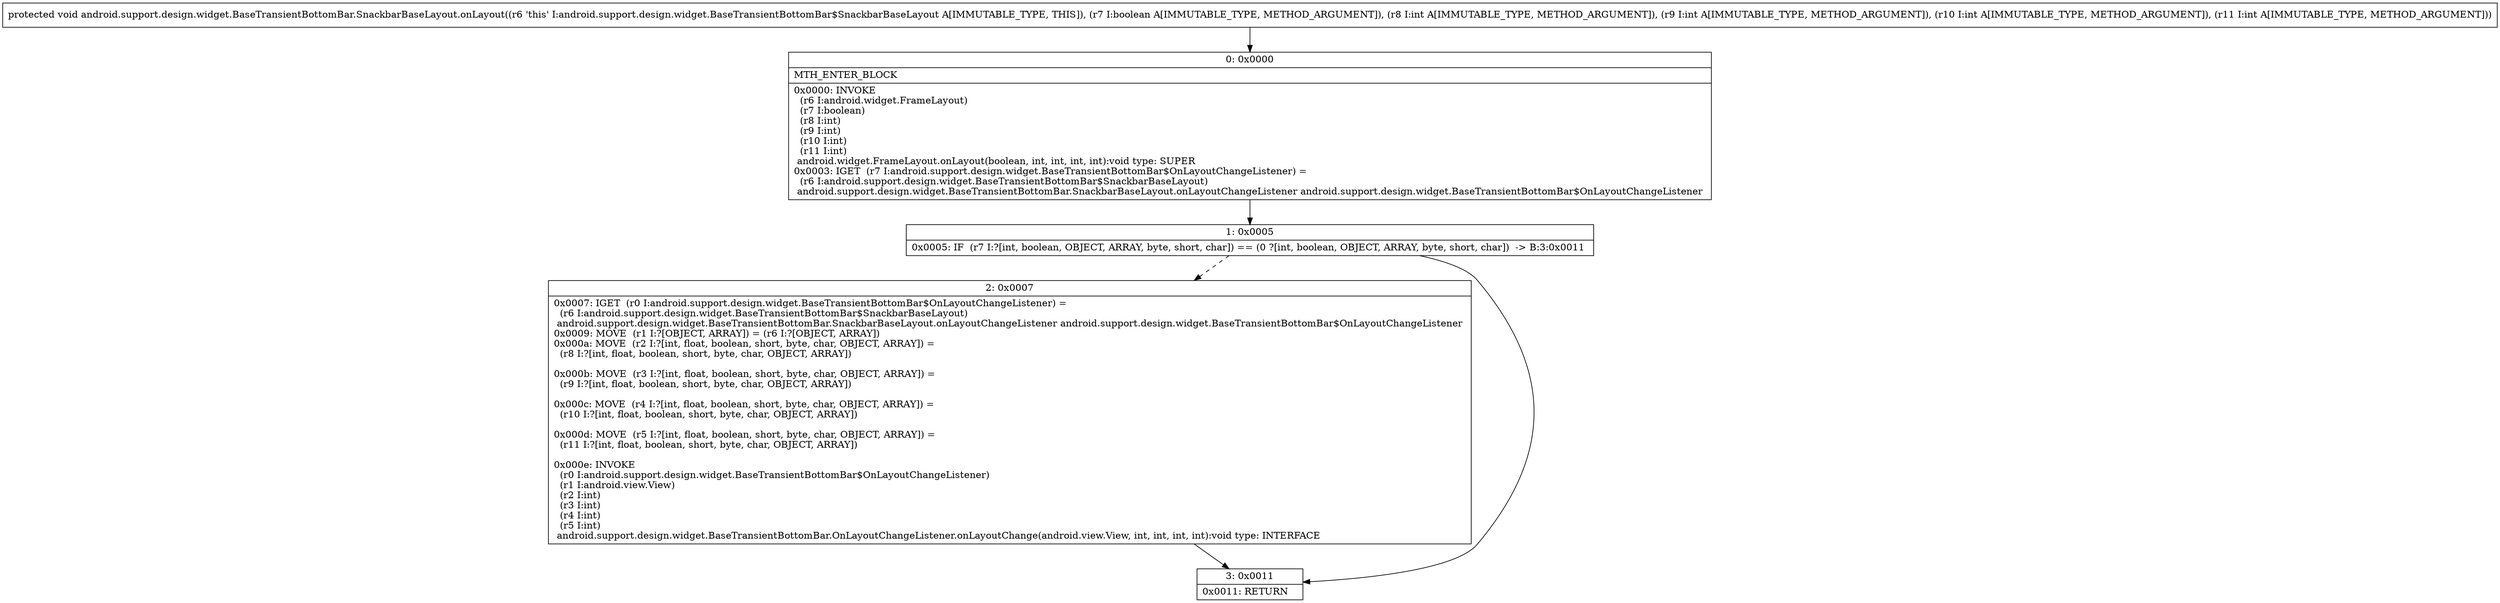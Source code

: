 digraph "CFG forandroid.support.design.widget.BaseTransientBottomBar.SnackbarBaseLayout.onLayout(ZIIII)V" {
Node_0 [shape=record,label="{0\:\ 0x0000|MTH_ENTER_BLOCK\l|0x0000: INVOKE  \l  (r6 I:android.widget.FrameLayout)\l  (r7 I:boolean)\l  (r8 I:int)\l  (r9 I:int)\l  (r10 I:int)\l  (r11 I:int)\l android.widget.FrameLayout.onLayout(boolean, int, int, int, int):void type: SUPER \l0x0003: IGET  (r7 I:android.support.design.widget.BaseTransientBottomBar$OnLayoutChangeListener) = \l  (r6 I:android.support.design.widget.BaseTransientBottomBar$SnackbarBaseLayout)\l android.support.design.widget.BaseTransientBottomBar.SnackbarBaseLayout.onLayoutChangeListener android.support.design.widget.BaseTransientBottomBar$OnLayoutChangeListener \l}"];
Node_1 [shape=record,label="{1\:\ 0x0005|0x0005: IF  (r7 I:?[int, boolean, OBJECT, ARRAY, byte, short, char]) == (0 ?[int, boolean, OBJECT, ARRAY, byte, short, char])  \-\> B:3:0x0011 \l}"];
Node_2 [shape=record,label="{2\:\ 0x0007|0x0007: IGET  (r0 I:android.support.design.widget.BaseTransientBottomBar$OnLayoutChangeListener) = \l  (r6 I:android.support.design.widget.BaseTransientBottomBar$SnackbarBaseLayout)\l android.support.design.widget.BaseTransientBottomBar.SnackbarBaseLayout.onLayoutChangeListener android.support.design.widget.BaseTransientBottomBar$OnLayoutChangeListener \l0x0009: MOVE  (r1 I:?[OBJECT, ARRAY]) = (r6 I:?[OBJECT, ARRAY]) \l0x000a: MOVE  (r2 I:?[int, float, boolean, short, byte, char, OBJECT, ARRAY]) = \l  (r8 I:?[int, float, boolean, short, byte, char, OBJECT, ARRAY])\l \l0x000b: MOVE  (r3 I:?[int, float, boolean, short, byte, char, OBJECT, ARRAY]) = \l  (r9 I:?[int, float, boolean, short, byte, char, OBJECT, ARRAY])\l \l0x000c: MOVE  (r4 I:?[int, float, boolean, short, byte, char, OBJECT, ARRAY]) = \l  (r10 I:?[int, float, boolean, short, byte, char, OBJECT, ARRAY])\l \l0x000d: MOVE  (r5 I:?[int, float, boolean, short, byte, char, OBJECT, ARRAY]) = \l  (r11 I:?[int, float, boolean, short, byte, char, OBJECT, ARRAY])\l \l0x000e: INVOKE  \l  (r0 I:android.support.design.widget.BaseTransientBottomBar$OnLayoutChangeListener)\l  (r1 I:android.view.View)\l  (r2 I:int)\l  (r3 I:int)\l  (r4 I:int)\l  (r5 I:int)\l android.support.design.widget.BaseTransientBottomBar.OnLayoutChangeListener.onLayoutChange(android.view.View, int, int, int, int):void type: INTERFACE \l}"];
Node_3 [shape=record,label="{3\:\ 0x0011|0x0011: RETURN   \l}"];
MethodNode[shape=record,label="{protected void android.support.design.widget.BaseTransientBottomBar.SnackbarBaseLayout.onLayout((r6 'this' I:android.support.design.widget.BaseTransientBottomBar$SnackbarBaseLayout A[IMMUTABLE_TYPE, THIS]), (r7 I:boolean A[IMMUTABLE_TYPE, METHOD_ARGUMENT]), (r8 I:int A[IMMUTABLE_TYPE, METHOD_ARGUMENT]), (r9 I:int A[IMMUTABLE_TYPE, METHOD_ARGUMENT]), (r10 I:int A[IMMUTABLE_TYPE, METHOD_ARGUMENT]), (r11 I:int A[IMMUTABLE_TYPE, METHOD_ARGUMENT])) }"];
MethodNode -> Node_0;
Node_0 -> Node_1;
Node_1 -> Node_2[style=dashed];
Node_1 -> Node_3;
Node_2 -> Node_3;
}

